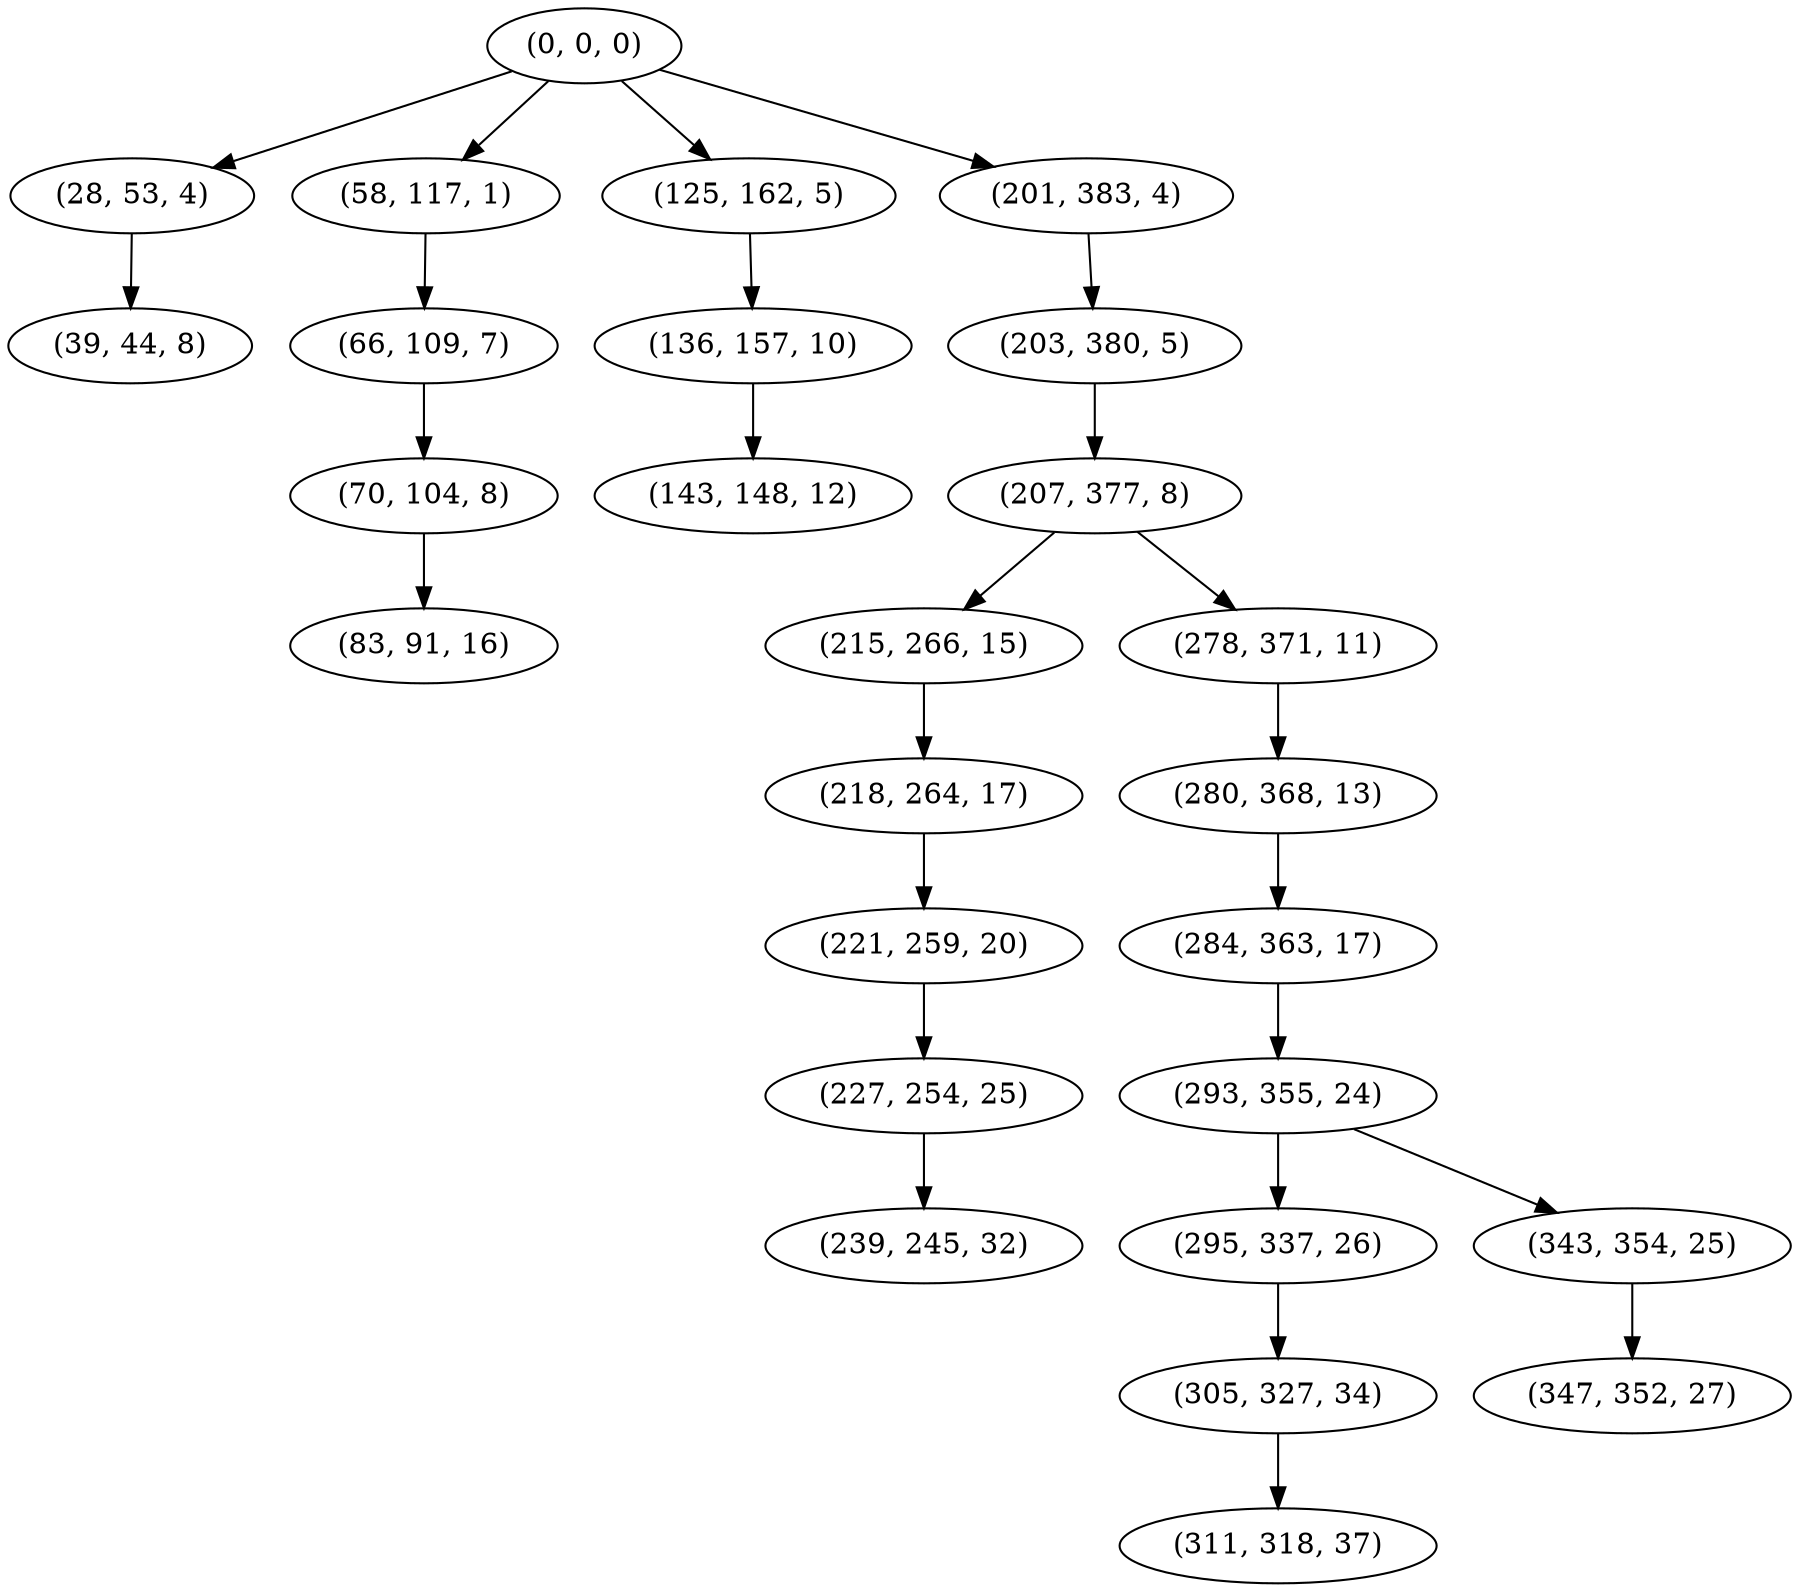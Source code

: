digraph tree {
    "(0, 0, 0)";
    "(28, 53, 4)";
    "(39, 44, 8)";
    "(58, 117, 1)";
    "(66, 109, 7)";
    "(70, 104, 8)";
    "(83, 91, 16)";
    "(125, 162, 5)";
    "(136, 157, 10)";
    "(143, 148, 12)";
    "(201, 383, 4)";
    "(203, 380, 5)";
    "(207, 377, 8)";
    "(215, 266, 15)";
    "(218, 264, 17)";
    "(221, 259, 20)";
    "(227, 254, 25)";
    "(239, 245, 32)";
    "(278, 371, 11)";
    "(280, 368, 13)";
    "(284, 363, 17)";
    "(293, 355, 24)";
    "(295, 337, 26)";
    "(305, 327, 34)";
    "(311, 318, 37)";
    "(343, 354, 25)";
    "(347, 352, 27)";
    "(0, 0, 0)" -> "(28, 53, 4)";
    "(0, 0, 0)" -> "(58, 117, 1)";
    "(0, 0, 0)" -> "(125, 162, 5)";
    "(0, 0, 0)" -> "(201, 383, 4)";
    "(28, 53, 4)" -> "(39, 44, 8)";
    "(58, 117, 1)" -> "(66, 109, 7)";
    "(66, 109, 7)" -> "(70, 104, 8)";
    "(70, 104, 8)" -> "(83, 91, 16)";
    "(125, 162, 5)" -> "(136, 157, 10)";
    "(136, 157, 10)" -> "(143, 148, 12)";
    "(201, 383, 4)" -> "(203, 380, 5)";
    "(203, 380, 5)" -> "(207, 377, 8)";
    "(207, 377, 8)" -> "(215, 266, 15)";
    "(207, 377, 8)" -> "(278, 371, 11)";
    "(215, 266, 15)" -> "(218, 264, 17)";
    "(218, 264, 17)" -> "(221, 259, 20)";
    "(221, 259, 20)" -> "(227, 254, 25)";
    "(227, 254, 25)" -> "(239, 245, 32)";
    "(278, 371, 11)" -> "(280, 368, 13)";
    "(280, 368, 13)" -> "(284, 363, 17)";
    "(284, 363, 17)" -> "(293, 355, 24)";
    "(293, 355, 24)" -> "(295, 337, 26)";
    "(293, 355, 24)" -> "(343, 354, 25)";
    "(295, 337, 26)" -> "(305, 327, 34)";
    "(305, 327, 34)" -> "(311, 318, 37)";
    "(343, 354, 25)" -> "(347, 352, 27)";
}
